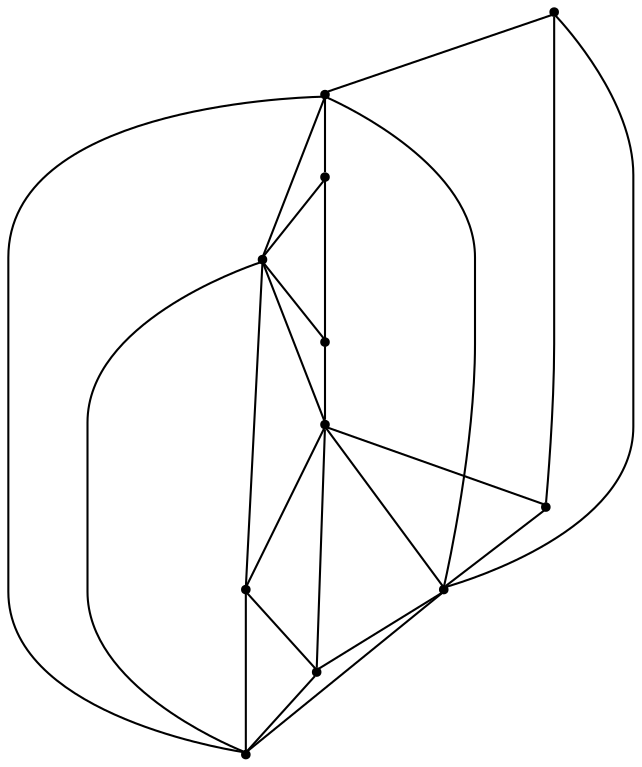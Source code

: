graph {
  node [shape=point,comment="{\"directed\":false,\"doi\":\"10.1007/978-3-642-00219-9_16\",\"figure\":\"2\"}"]

  v0 [pos="1549.5898255813952,1288.756304436676"]
  v1 [pos="1136.7828488372093,1246.4909115436649"]
  v2 [pos="1474.534011627907,1551.3517907828339"]
  v3 [pos="1437.0061046511628,1326.2699408003123"]
  v4 [pos="1286.894476744186,1438.810849891221"]
  v5 [pos="1286.894476744186,1588.8654271464704"]
  v6 [pos="1174.3107558139534,1363.7835771639484"]
  v7 [pos="1174.3107558139534,1476.3245180555612"]
  v8 [pos="1024.1991279069766,1476.3245180555612"]
  v9 [pos="949.1433139534884,1326.2699408003123"]
  v10 [pos="949.1433139534884,1551.3517907828339"]

  v0 -- v1 [id="-1",pos="1549.5898255813952,1288.756304436676 1136.7828488372093,1246.4909115436649 1136.7828488372093,1246.4909115436649 1136.7828488372093,1246.4909115436649"]
  v0 -- v2 [id="-2",pos="1549.5898255813952,1288.756304436676 1474.534011627907,1551.3517907828339 1474.534011627907,1551.3517907828339 1474.534011627907,1551.3517907828339"]
  v2 -- v3 [id="-3",pos="1474.534011627907,1551.3517907828339 1437.0061046511628,1326.2699408003123 1437.0061046511628,1326.2699408003123 1437.0061046511628,1326.2699408003123"]
  v3 -- v4 [id="-4",pos="1437.0061046511628,1326.2699408003123 1286.894476744186,1438.810849891221 1286.894476744186,1438.810849891221 1286.894476744186,1438.810849891221"]
  v3 -- v1 [id="-5",pos="1437.0061046511628,1326.2699408003123 1136.7828488372093,1246.4909115436649 1136.7828488372093,1246.4909115436649 1136.7828488372093,1246.4909115436649"]
  v3 -- v0 [id="-6",pos="1437.0061046511628,1326.2699408003123 1549.5898255813952,1288.756304436676 1549.5898255813952,1288.756304436676 1549.5898255813952,1288.756304436676"]
  v4 -- v5 [id="-7",pos="1286.894476744186,1438.810849891221 1286.894476744186,1588.8654271464704 1286.894476744186,1588.8654271464704 1286.894476744186,1588.8654271464704"]
  v4 -- v6 [id="-8",pos="1286.894476744186,1438.810849891221 1174.3107558139534,1363.7835771639484 1174.3107558139534,1363.7835771639484 1174.3107558139534,1363.7835771639484"]
  v5 -- v7 [id="-9",pos="1286.894476744186,1588.8654271464704 1174.3107558139534,1476.3245180555612 1174.3107558139534,1476.3245180555612 1174.3107558139534,1476.3245180555612"]
  v5 -- v8 [id="-10",pos="1286.894476744186,1588.8654271464704 1024.1991279069766,1476.3245180555612 1024.1991279069766,1476.3245180555612 1024.1991279069766,1476.3245180555612"]
  v10 -- v5 [id="-11",pos="949.1433139534884,1551.3517907828339 1286.894476744186,1588.8654271464704 1286.894476744186,1588.8654271464704 1286.894476744186,1588.8654271464704"]
  v9 -- v10 [id="-12",pos="949.1433139534884,1326.2699408003123 949.1433139534884,1551.3517907828339 949.1433139534884,1551.3517907828339 949.1433139534884,1551.3517907828339"]
  v9 -- v8 [id="-13",pos="949.1433139534884,1326.2699408003123 1024.1991279069766,1476.3245180555612 1024.1991279069766,1476.3245180555612 1024.1991279069766,1476.3245180555612"]
  v5 -- v3 [id="-14",pos="1286.894476744186,1588.8654271464704 1437.0061046511628,1326.2699408003123 1437.0061046511628,1326.2699408003123 1437.0061046511628,1326.2699408003123"]
  v5 -- v2 [id="-15",pos="1286.894476744186,1588.8654271464704 1474.534011627907,1551.3517907828339 1474.534011627907,1551.3517907828339 1474.534011627907,1551.3517907828339"]
  v8 -- v10 [id="-16",pos="1024.1991279069766,1476.3245180555612 949.1433139534884,1551.3517907828339 949.1433139534884,1551.3517907828339 949.1433139534884,1551.3517907828339"]
  v8 -- v1 [id="-17",pos="1024.1991279069766,1476.3245180555612 1136.7828488372093,1246.4909115436649 1136.7828488372093,1246.4909115436649 1136.7828488372093,1246.4909115436649"]
  v8 -- v7 [id="-18",pos="1024.1991279069766,1476.3245180555612 1174.3107558139534,1476.3245180555612 1174.3107558139534,1476.3245180555612 1174.3107558139534,1476.3245180555612"]
  v6 -- v3 [id="-19",pos="1174.3107558139534,1363.7835771639484 1437.0061046511628,1326.2699408003123 1437.0061046511628,1326.2699408003123 1437.0061046511628,1326.2699408003123"]
  v6 -- v1 [id="-20",pos="1174.3107558139534,1363.7835771639484 1136.7828488372093,1246.4909115436649 1136.7828488372093,1246.4909115436649 1136.7828488372093,1246.4909115436649"]
  v6 -- v8 [id="-21",pos="1174.3107558139534,1363.7835771639484 1024.1991279069766,1476.3245180555612 1024.1991279069766,1476.3245180555612 1024.1991279069766,1476.3245180555612"]
  v7 -- v4 [id="-22",pos="1174.3107558139534,1476.3245180555612 1286.894476744186,1438.810849891221 1286.894476744186,1438.810849891221 1286.894476744186,1438.810849891221"]
  v7 -- v6 [id="-23",pos="1174.3107558139534,1476.3245180555612 1174.3107558139534,1363.7835771639484 1174.3107558139534,1363.7835771639484 1174.3107558139534,1363.7835771639484"]
  v1 -- v9 [id="-24",pos="1136.7828488372093,1246.4909115436649 949.1433139534884,1326.2699408003123 949.1433139534884,1326.2699408003123 949.1433139534884,1326.2699408003123"]
}